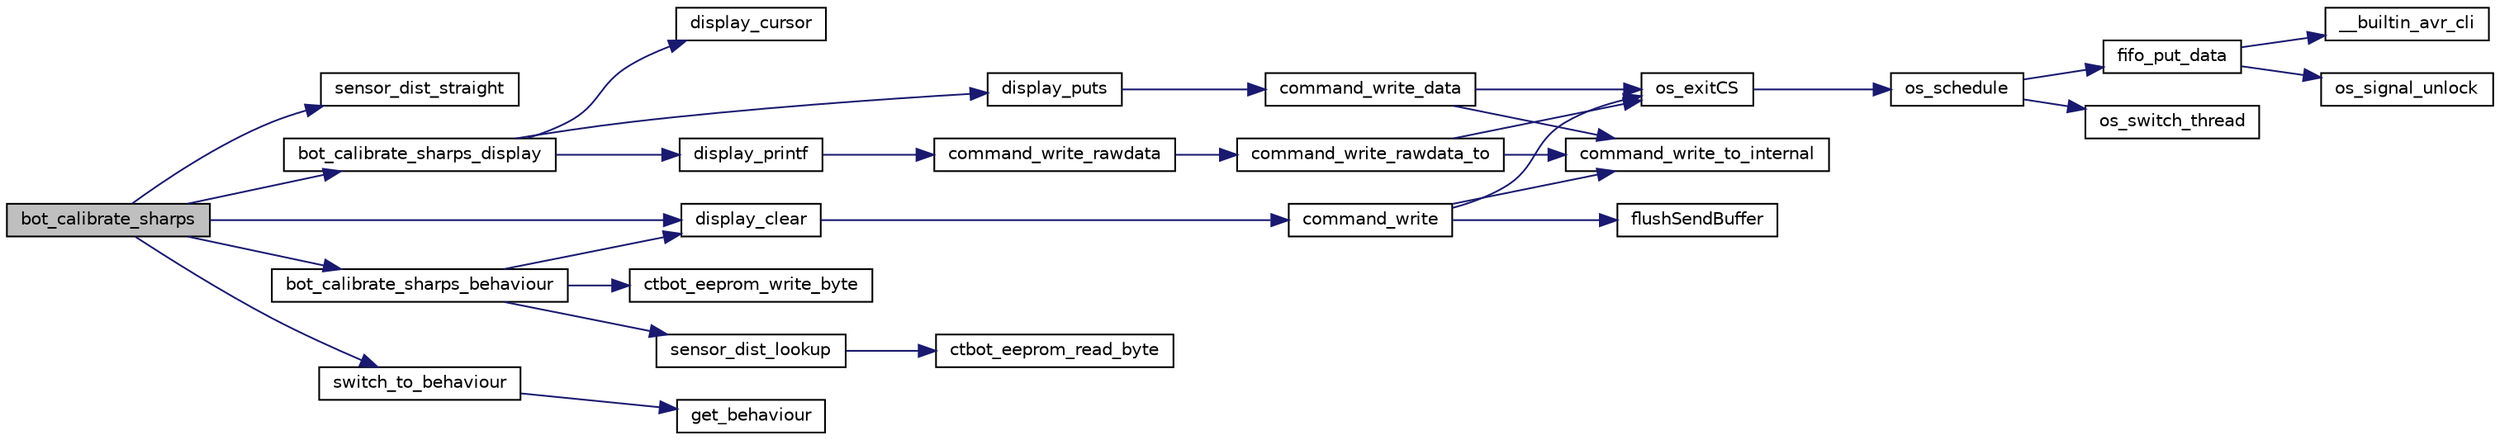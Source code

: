 digraph G
{
  edge [fontname="Helvetica",fontsize="10",labelfontname="Helvetica",labelfontsize="10"];
  node [fontname="Helvetica",fontsize="10",shape=record];
  rankdir="LR";
  Node1 [label="bot_calibrate_sharps",height=0.2,width=0.4,color="black", fillcolor="grey75", style="filled" fontcolor="black"];
  Node1 -> Node2 [color="midnightblue",fontsize="10",style="solid",fontname="Helvetica"];
  Node2 [label="sensor_dist_straight",height=0.2,width=0.4,color="black", fillcolor="white", style="filled",URL="$sensor_8c.html#a27444ab0515c8bc0e0315b766f13c127"];
  Node1 -> Node3 [color="midnightblue",fontsize="10",style="solid",fontname="Helvetica"];
  Node3 [label="bot_calibrate_sharps_display",height=0.2,width=0.4,color="black", fillcolor="white", style="filled",URL="$behaviour__calibrate__sharps_8c.html#a5b9e27d1f1548464fcaaef2fd792847e"];
  Node3 -> Node4 [color="midnightblue",fontsize="10",style="solid",fontname="Helvetica"];
  Node4 [label="display_cursor",height=0.2,width=0.4,color="black", fillcolor="white", style="filled",URL="$display_8h.html#ad5109335e4419b07f4d9f73db290f2eb"];
  Node3 -> Node5 [color="midnightblue",fontsize="10",style="solid",fontname="Helvetica"];
  Node5 [label="display_printf",height=0.2,width=0.4,color="black", fillcolor="white", style="filled",URL="$display_8h.html#a3b34665813cc31ce81d141e4f67162d2"];
  Node5 -> Node6 [color="midnightblue",fontsize="10",style="solid",fontname="Helvetica"];
  Node6 [label="command_write_rawdata",height=0.2,width=0.4,color="black", fillcolor="white", style="filled",URL="$command_8c.html#a1497433f9f7384b363203b7bfd3bfe28"];
  Node6 -> Node7 [color="midnightblue",fontsize="10",style="solid",fontname="Helvetica"];
  Node7 [label="command_write_rawdata_to",height=0.2,width=0.4,color="black", fillcolor="white", style="filled",URL="$command_8c.html#ad1ce17d9fe0aaf21a33d52de4e10af0f"];
  Node7 -> Node8 [color="midnightblue",fontsize="10",style="solid",fontname="Helvetica"];
  Node8 [label="command_write_to_internal",height=0.2,width=0.4,color="black", fillcolor="white", style="filled",URL="$command_8c.html#a428cf92e37fc9bbc0ffc48912c3022ac"];
  Node7 -> Node9 [color="midnightblue",fontsize="10",style="solid",fontname="Helvetica"];
  Node9 [label="os_exitCS",height=0.2,width=0.4,color="black", fillcolor="white", style="filled",URL="$os__thread_8h.html#a146cd9b383b02d8e5424e2de5bfdf7e1"];
  Node9 -> Node10 [color="midnightblue",fontsize="10",style="solid",fontname="Helvetica"];
  Node10 [label="os_schedule",height=0.2,width=0.4,color="black", fillcolor="white", style="filled",URL="$os__scheduler_8h.html#aaf0ea29568109bcdfb1d527f223accad"];
  Node10 -> Node11 [color="midnightblue",fontsize="10",style="solid",fontname="Helvetica"];
  Node11 [label="fifo_put_data",height=0.2,width=0.4,color="black", fillcolor="white", style="filled",URL="$fifo_8c.html#a7b3f9ad457273c9717bff49113c84250"];
  Node11 -> Node12 [color="midnightblue",fontsize="10",style="solid",fontname="Helvetica"];
  Node12 [label="__builtin_avr_cli",height=0.2,width=0.4,color="black", fillcolor="white", style="filled",URL="$builtins_8h.html#a41590bd57be6a89c1b9bcafe523207f2",tooltip="Disables all interrupts by clearing the global interrupt mask."];
  Node11 -> Node13 [color="midnightblue",fontsize="10",style="solid",fontname="Helvetica"];
  Node13 [label="os_signal_unlock",height=0.2,width=0.4,color="black", fillcolor="white", style="filled",URL="$os__thread__pc_8c.html#aa0b166109be9754de9b8b863b8d197c7"];
  Node10 -> Node14 [color="midnightblue",fontsize="10",style="solid",fontname="Helvetica"];
  Node14 [label="os_switch_thread",height=0.2,width=0.4,color="black", fillcolor="white", style="filled",URL="$os__thread_8h.html#afa82438e9832609bc5ffbddad166e1b7"];
  Node3 -> Node15 [color="midnightblue",fontsize="10",style="solid",fontname="Helvetica"];
  Node15 [label="display_puts",height=0.2,width=0.4,color="black", fillcolor="white", style="filled",URL="$display_8h.html#ac5ba4c9512c407150e76ef8b97910271"];
  Node15 -> Node16 [color="midnightblue",fontsize="10",style="solid",fontname="Helvetica"];
  Node16 [label="command_write_data",height=0.2,width=0.4,color="black", fillcolor="white", style="filled",URL="$command_8c.html#aef266284aebb772b9592228ed9019469"];
  Node16 -> Node8 [color="midnightblue",fontsize="10",style="solid",fontname="Helvetica"];
  Node16 -> Node9 [color="midnightblue",fontsize="10",style="solid",fontname="Helvetica"];
  Node1 -> Node17 [color="midnightblue",fontsize="10",style="solid",fontname="Helvetica"];
  Node17 [label="display_clear",height=0.2,width=0.4,color="black", fillcolor="white", style="filled",URL="$display_8h.html#a336e8b1e4fcf1785ec84e0eed492c418",tooltip="Loescht das ganze Display."];
  Node17 -> Node18 [color="midnightblue",fontsize="10",style="solid",fontname="Helvetica"];
  Node18 [label="command_write",height=0.2,width=0.4,color="black", fillcolor="white", style="filled",URL="$command_8c.html#a419b75ed34551408822d9caee3cd5206"];
  Node18 -> Node8 [color="midnightblue",fontsize="10",style="solid",fontname="Helvetica"];
  Node18 -> Node19 [color="midnightblue",fontsize="10",style="solid",fontname="Helvetica"];
  Node19 [label="flushSendBuffer",height=0.2,width=0.4,color="black", fillcolor="white", style="filled",URL="$tcp_8h.html#aae71e1682727310afab282923a80c968"];
  Node18 -> Node9 [color="midnightblue",fontsize="10",style="solid",fontname="Helvetica"];
  Node1 -> Node20 [color="midnightblue",fontsize="10",style="solid",fontname="Helvetica"];
  Node20 [label="switch_to_behaviour",height=0.2,width=0.4,color="black", fillcolor="white", style="filled",URL="$bot-logic_8c.html#a123152ecfcd89545c2603cb3f2e873c9",tooltip="Ruft ein anderes Verhalten auf und merkt sich den Ruecksprung return_from_behaviour() kehrt dann spae..."];
  Node20 -> Node21 [color="midnightblue",fontsize="10",style="solid",fontname="Helvetica"];
  Node21 [label="get_behaviour",height=0.2,width=0.4,color="black", fillcolor="white", style="filled",URL="$bot-logic_8c.html#a11e7a95fd56f9703bd2bd9c61300df6c",tooltip="Liefert das Verhalten zurueck, welches durch function implementiert ist."];
  Node1 -> Node22 [color="midnightblue",fontsize="10",style="solid",fontname="Helvetica"];
  Node22 [label="bot_calibrate_sharps_behaviour",height=0.2,width=0.4,color="black", fillcolor="white", style="filled",URL="$behaviour__calibrate__sharps_8c.html#a3ed68af76aaf7f33133c23e004546f57"];
  Node22 -> Node17 [color="midnightblue",fontsize="10",style="solid",fontname="Helvetica"];
  Node22 -> Node23 [color="midnightblue",fontsize="10",style="solid",fontname="Helvetica"];
  Node23 [label="sensor_dist_lookup",height=0.2,width=0.4,color="black", fillcolor="white", style="filled",URL="$sensor_8c.html#a2404eb9f8b0cf8e135876a5d6da55639"];
  Node23 -> Node24 [color="midnightblue",fontsize="10",style="solid",fontname="Helvetica"];
  Node24 [label="ctbot_eeprom_read_byte",height=0.2,width=0.4,color="black", fillcolor="white", style="filled",URL="$eeprom__pc_8c.html#a77ca3a10517b6fb65f814edb8fc109bd"];
  Node22 -> Node25 [color="midnightblue",fontsize="10",style="solid",fontname="Helvetica"];
  Node25 [label="ctbot_eeprom_write_byte",height=0.2,width=0.4,color="black", fillcolor="white", style="filled",URL="$eeprom__pc_8c.html#ae1460a09ea2078c972a8f8e420773123"];
}
